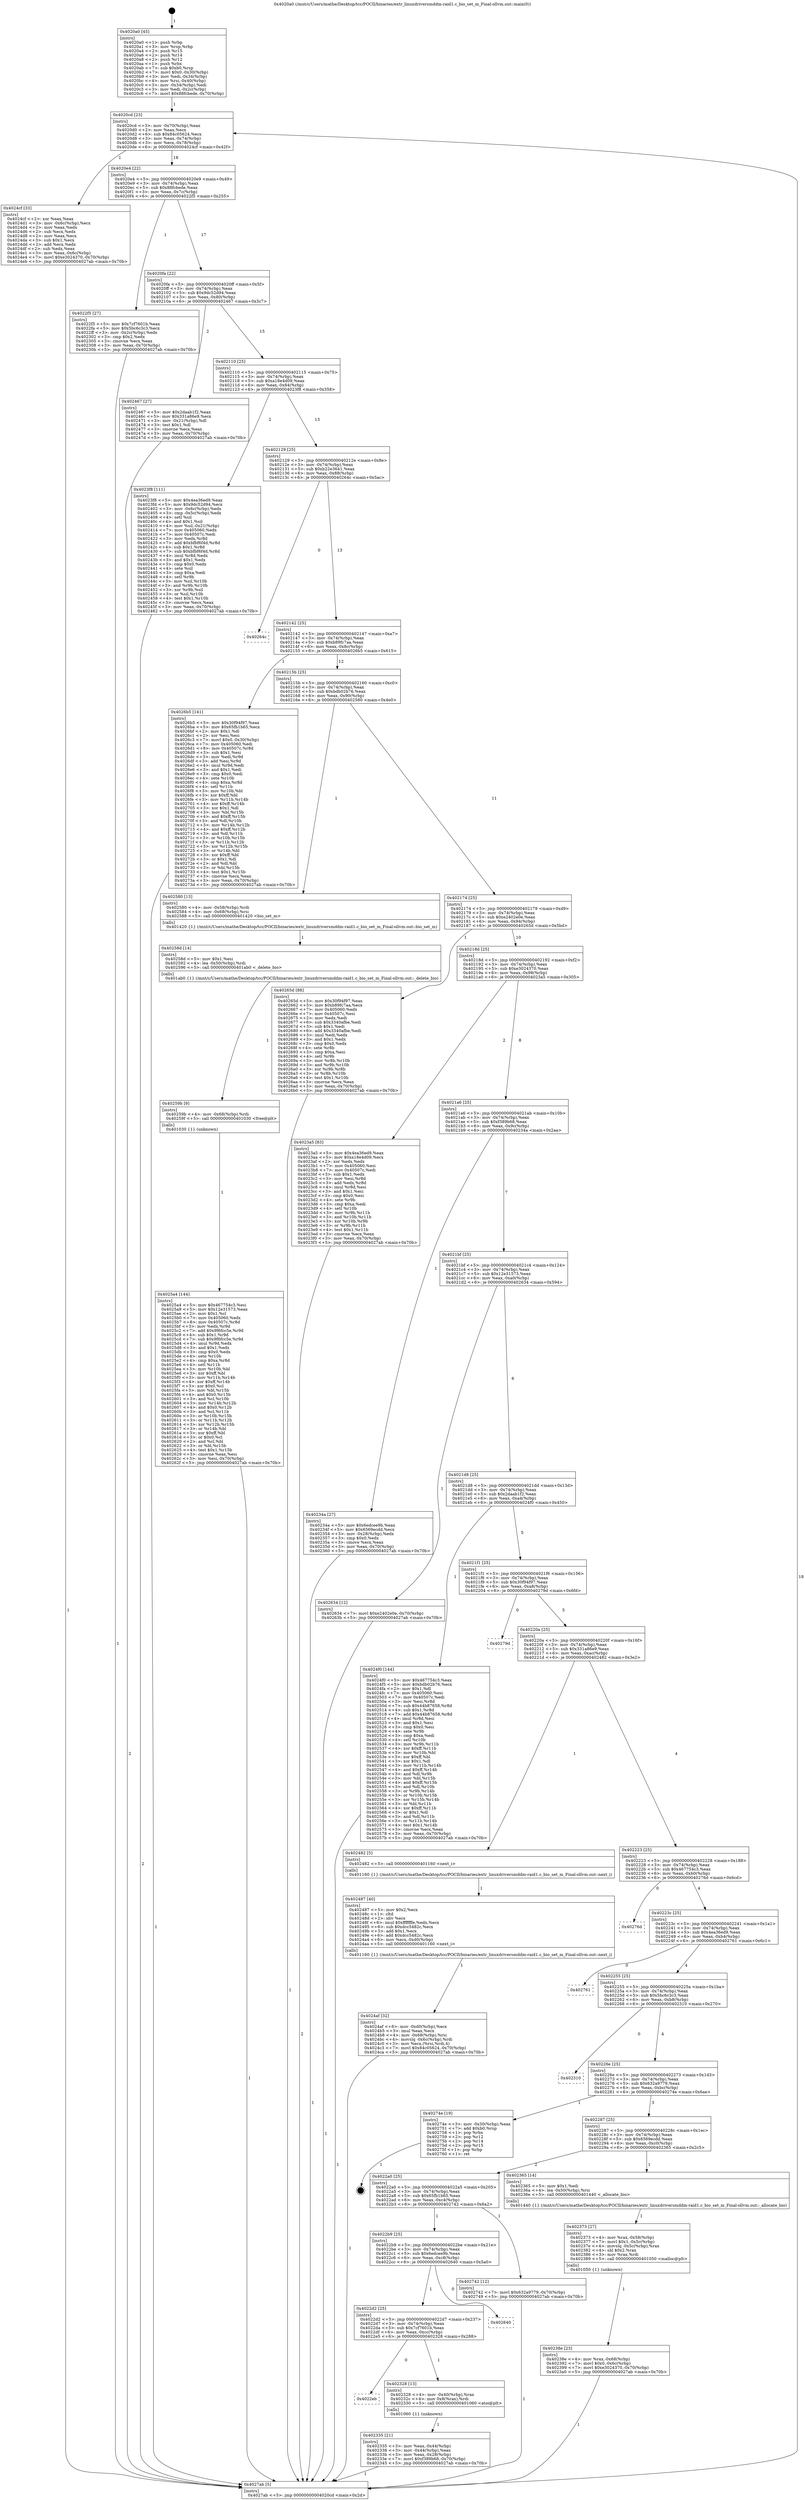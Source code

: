 digraph "0x4020a0" {
  label = "0x4020a0 (/mnt/c/Users/mathe/Desktop/tcc/POCII/binaries/extr_linuxdriversmddm-raid1.c_bio_set_m_Final-ollvm.out::main(0))"
  labelloc = "t"
  node[shape=record]

  Entry [label="",width=0.3,height=0.3,shape=circle,fillcolor=black,style=filled]
  "0x4020cd" [label="{
     0x4020cd [23]\l
     | [instrs]\l
     &nbsp;&nbsp;0x4020cd \<+3\>: mov -0x70(%rbp),%eax\l
     &nbsp;&nbsp;0x4020d0 \<+2\>: mov %eax,%ecx\l
     &nbsp;&nbsp;0x4020d2 \<+6\>: sub $0x84c05624,%ecx\l
     &nbsp;&nbsp;0x4020d8 \<+3\>: mov %eax,-0x74(%rbp)\l
     &nbsp;&nbsp;0x4020db \<+3\>: mov %ecx,-0x78(%rbp)\l
     &nbsp;&nbsp;0x4020de \<+6\>: je 00000000004024cf \<main+0x42f\>\l
  }"]
  "0x4024cf" [label="{
     0x4024cf [33]\l
     | [instrs]\l
     &nbsp;&nbsp;0x4024cf \<+2\>: xor %eax,%eax\l
     &nbsp;&nbsp;0x4024d1 \<+3\>: mov -0x6c(%rbp),%ecx\l
     &nbsp;&nbsp;0x4024d4 \<+2\>: mov %eax,%edx\l
     &nbsp;&nbsp;0x4024d6 \<+2\>: sub %ecx,%edx\l
     &nbsp;&nbsp;0x4024d8 \<+2\>: mov %eax,%ecx\l
     &nbsp;&nbsp;0x4024da \<+3\>: sub $0x1,%ecx\l
     &nbsp;&nbsp;0x4024dd \<+2\>: add %ecx,%edx\l
     &nbsp;&nbsp;0x4024df \<+2\>: sub %edx,%eax\l
     &nbsp;&nbsp;0x4024e1 \<+3\>: mov %eax,-0x6c(%rbp)\l
     &nbsp;&nbsp;0x4024e4 \<+7\>: movl $0xe3024370,-0x70(%rbp)\l
     &nbsp;&nbsp;0x4024eb \<+5\>: jmp 00000000004027ab \<main+0x70b\>\l
  }"]
  "0x4020e4" [label="{
     0x4020e4 [22]\l
     | [instrs]\l
     &nbsp;&nbsp;0x4020e4 \<+5\>: jmp 00000000004020e9 \<main+0x49\>\l
     &nbsp;&nbsp;0x4020e9 \<+3\>: mov -0x74(%rbp),%eax\l
     &nbsp;&nbsp;0x4020ec \<+5\>: sub $0x88fcbede,%eax\l
     &nbsp;&nbsp;0x4020f1 \<+3\>: mov %eax,-0x7c(%rbp)\l
     &nbsp;&nbsp;0x4020f4 \<+6\>: je 00000000004022f5 \<main+0x255\>\l
  }"]
  Exit [label="",width=0.3,height=0.3,shape=circle,fillcolor=black,style=filled,peripheries=2]
  "0x4022f5" [label="{
     0x4022f5 [27]\l
     | [instrs]\l
     &nbsp;&nbsp;0x4022f5 \<+5\>: mov $0x7cf7601b,%eax\l
     &nbsp;&nbsp;0x4022fa \<+5\>: mov $0x5bc6c3c3,%ecx\l
     &nbsp;&nbsp;0x4022ff \<+3\>: mov -0x2c(%rbp),%edx\l
     &nbsp;&nbsp;0x402302 \<+3\>: cmp $0x2,%edx\l
     &nbsp;&nbsp;0x402305 \<+3\>: cmovne %ecx,%eax\l
     &nbsp;&nbsp;0x402308 \<+3\>: mov %eax,-0x70(%rbp)\l
     &nbsp;&nbsp;0x40230b \<+5\>: jmp 00000000004027ab \<main+0x70b\>\l
  }"]
  "0x4020fa" [label="{
     0x4020fa [22]\l
     | [instrs]\l
     &nbsp;&nbsp;0x4020fa \<+5\>: jmp 00000000004020ff \<main+0x5f\>\l
     &nbsp;&nbsp;0x4020ff \<+3\>: mov -0x74(%rbp),%eax\l
     &nbsp;&nbsp;0x402102 \<+5\>: sub $0x9dc52d94,%eax\l
     &nbsp;&nbsp;0x402107 \<+3\>: mov %eax,-0x80(%rbp)\l
     &nbsp;&nbsp;0x40210a \<+6\>: je 0000000000402467 \<main+0x3c7\>\l
  }"]
  "0x4027ab" [label="{
     0x4027ab [5]\l
     | [instrs]\l
     &nbsp;&nbsp;0x4027ab \<+5\>: jmp 00000000004020cd \<main+0x2d\>\l
  }"]
  "0x4020a0" [label="{
     0x4020a0 [45]\l
     | [instrs]\l
     &nbsp;&nbsp;0x4020a0 \<+1\>: push %rbp\l
     &nbsp;&nbsp;0x4020a1 \<+3\>: mov %rsp,%rbp\l
     &nbsp;&nbsp;0x4020a4 \<+2\>: push %r15\l
     &nbsp;&nbsp;0x4020a6 \<+2\>: push %r14\l
     &nbsp;&nbsp;0x4020a8 \<+2\>: push %r12\l
     &nbsp;&nbsp;0x4020aa \<+1\>: push %rbx\l
     &nbsp;&nbsp;0x4020ab \<+7\>: sub $0xb0,%rsp\l
     &nbsp;&nbsp;0x4020b2 \<+7\>: movl $0x0,-0x30(%rbp)\l
     &nbsp;&nbsp;0x4020b9 \<+3\>: mov %edi,-0x34(%rbp)\l
     &nbsp;&nbsp;0x4020bc \<+4\>: mov %rsi,-0x40(%rbp)\l
     &nbsp;&nbsp;0x4020c0 \<+3\>: mov -0x34(%rbp),%edi\l
     &nbsp;&nbsp;0x4020c3 \<+3\>: mov %edi,-0x2c(%rbp)\l
     &nbsp;&nbsp;0x4020c6 \<+7\>: movl $0x88fcbede,-0x70(%rbp)\l
  }"]
  "0x4025a4" [label="{
     0x4025a4 [144]\l
     | [instrs]\l
     &nbsp;&nbsp;0x4025a4 \<+5\>: mov $0x467754c3,%esi\l
     &nbsp;&nbsp;0x4025a9 \<+5\>: mov $0x12e31573,%eax\l
     &nbsp;&nbsp;0x4025ae \<+2\>: mov $0x1,%cl\l
     &nbsp;&nbsp;0x4025b0 \<+7\>: mov 0x405060,%edx\l
     &nbsp;&nbsp;0x4025b7 \<+8\>: mov 0x40507c,%r8d\l
     &nbsp;&nbsp;0x4025bf \<+3\>: mov %edx,%r9d\l
     &nbsp;&nbsp;0x4025c2 \<+7\>: add $0x9f6fcc5e,%r9d\l
     &nbsp;&nbsp;0x4025c9 \<+4\>: sub $0x1,%r9d\l
     &nbsp;&nbsp;0x4025cd \<+7\>: sub $0x9f6fcc5e,%r9d\l
     &nbsp;&nbsp;0x4025d4 \<+4\>: imul %r9d,%edx\l
     &nbsp;&nbsp;0x4025d8 \<+3\>: and $0x1,%edx\l
     &nbsp;&nbsp;0x4025db \<+3\>: cmp $0x0,%edx\l
     &nbsp;&nbsp;0x4025de \<+4\>: sete %r10b\l
     &nbsp;&nbsp;0x4025e2 \<+4\>: cmp $0xa,%r8d\l
     &nbsp;&nbsp;0x4025e6 \<+4\>: setl %r11b\l
     &nbsp;&nbsp;0x4025ea \<+3\>: mov %r10b,%bl\l
     &nbsp;&nbsp;0x4025ed \<+3\>: xor $0xff,%bl\l
     &nbsp;&nbsp;0x4025f0 \<+3\>: mov %r11b,%r14b\l
     &nbsp;&nbsp;0x4025f3 \<+4\>: xor $0xff,%r14b\l
     &nbsp;&nbsp;0x4025f7 \<+3\>: xor $0x0,%cl\l
     &nbsp;&nbsp;0x4025fa \<+3\>: mov %bl,%r15b\l
     &nbsp;&nbsp;0x4025fd \<+4\>: and $0x0,%r15b\l
     &nbsp;&nbsp;0x402601 \<+3\>: and %cl,%r10b\l
     &nbsp;&nbsp;0x402604 \<+3\>: mov %r14b,%r12b\l
     &nbsp;&nbsp;0x402607 \<+4\>: and $0x0,%r12b\l
     &nbsp;&nbsp;0x40260b \<+3\>: and %cl,%r11b\l
     &nbsp;&nbsp;0x40260e \<+3\>: or %r10b,%r15b\l
     &nbsp;&nbsp;0x402611 \<+3\>: or %r11b,%r12b\l
     &nbsp;&nbsp;0x402614 \<+3\>: xor %r12b,%r15b\l
     &nbsp;&nbsp;0x402617 \<+3\>: or %r14b,%bl\l
     &nbsp;&nbsp;0x40261a \<+3\>: xor $0xff,%bl\l
     &nbsp;&nbsp;0x40261d \<+3\>: or $0x0,%cl\l
     &nbsp;&nbsp;0x402620 \<+2\>: and %cl,%bl\l
     &nbsp;&nbsp;0x402622 \<+3\>: or %bl,%r15b\l
     &nbsp;&nbsp;0x402625 \<+4\>: test $0x1,%r15b\l
     &nbsp;&nbsp;0x402629 \<+3\>: cmovne %eax,%esi\l
     &nbsp;&nbsp;0x40262c \<+3\>: mov %esi,-0x70(%rbp)\l
     &nbsp;&nbsp;0x40262f \<+5\>: jmp 00000000004027ab \<main+0x70b\>\l
  }"]
  "0x402467" [label="{
     0x402467 [27]\l
     | [instrs]\l
     &nbsp;&nbsp;0x402467 \<+5\>: mov $0x2daab1f2,%eax\l
     &nbsp;&nbsp;0x40246c \<+5\>: mov $0x331a86e9,%ecx\l
     &nbsp;&nbsp;0x402471 \<+3\>: mov -0x21(%rbp),%dl\l
     &nbsp;&nbsp;0x402474 \<+3\>: test $0x1,%dl\l
     &nbsp;&nbsp;0x402477 \<+3\>: cmovne %ecx,%eax\l
     &nbsp;&nbsp;0x40247a \<+3\>: mov %eax,-0x70(%rbp)\l
     &nbsp;&nbsp;0x40247d \<+5\>: jmp 00000000004027ab \<main+0x70b\>\l
  }"]
  "0x402110" [label="{
     0x402110 [25]\l
     | [instrs]\l
     &nbsp;&nbsp;0x402110 \<+5\>: jmp 0000000000402115 \<main+0x75\>\l
     &nbsp;&nbsp;0x402115 \<+3\>: mov -0x74(%rbp),%eax\l
     &nbsp;&nbsp;0x402118 \<+5\>: sub $0xa18e4d09,%eax\l
     &nbsp;&nbsp;0x40211d \<+6\>: mov %eax,-0x84(%rbp)\l
     &nbsp;&nbsp;0x402123 \<+6\>: je 00000000004023f8 \<main+0x358\>\l
  }"]
  "0x40259b" [label="{
     0x40259b [9]\l
     | [instrs]\l
     &nbsp;&nbsp;0x40259b \<+4\>: mov -0x68(%rbp),%rdi\l
     &nbsp;&nbsp;0x40259f \<+5\>: call 0000000000401030 \<free@plt\>\l
     | [calls]\l
     &nbsp;&nbsp;0x401030 \{1\} (unknown)\l
  }"]
  "0x4023f8" [label="{
     0x4023f8 [111]\l
     | [instrs]\l
     &nbsp;&nbsp;0x4023f8 \<+5\>: mov $0x4ea36ed9,%eax\l
     &nbsp;&nbsp;0x4023fd \<+5\>: mov $0x9dc52d94,%ecx\l
     &nbsp;&nbsp;0x402402 \<+3\>: mov -0x6c(%rbp),%edx\l
     &nbsp;&nbsp;0x402405 \<+3\>: cmp -0x5c(%rbp),%edx\l
     &nbsp;&nbsp;0x402408 \<+4\>: setl %sil\l
     &nbsp;&nbsp;0x40240c \<+4\>: and $0x1,%sil\l
     &nbsp;&nbsp;0x402410 \<+4\>: mov %sil,-0x21(%rbp)\l
     &nbsp;&nbsp;0x402414 \<+7\>: mov 0x405060,%edx\l
     &nbsp;&nbsp;0x40241b \<+7\>: mov 0x40507c,%edi\l
     &nbsp;&nbsp;0x402422 \<+3\>: mov %edx,%r8d\l
     &nbsp;&nbsp;0x402425 \<+7\>: add $0xbfbf6f4d,%r8d\l
     &nbsp;&nbsp;0x40242c \<+4\>: sub $0x1,%r8d\l
     &nbsp;&nbsp;0x402430 \<+7\>: sub $0xbfbf6f4d,%r8d\l
     &nbsp;&nbsp;0x402437 \<+4\>: imul %r8d,%edx\l
     &nbsp;&nbsp;0x40243b \<+3\>: and $0x1,%edx\l
     &nbsp;&nbsp;0x40243e \<+3\>: cmp $0x0,%edx\l
     &nbsp;&nbsp;0x402441 \<+4\>: sete %sil\l
     &nbsp;&nbsp;0x402445 \<+3\>: cmp $0xa,%edi\l
     &nbsp;&nbsp;0x402448 \<+4\>: setl %r9b\l
     &nbsp;&nbsp;0x40244c \<+3\>: mov %sil,%r10b\l
     &nbsp;&nbsp;0x40244f \<+3\>: and %r9b,%r10b\l
     &nbsp;&nbsp;0x402452 \<+3\>: xor %r9b,%sil\l
     &nbsp;&nbsp;0x402455 \<+3\>: or %sil,%r10b\l
     &nbsp;&nbsp;0x402458 \<+4\>: test $0x1,%r10b\l
     &nbsp;&nbsp;0x40245c \<+3\>: cmovne %ecx,%eax\l
     &nbsp;&nbsp;0x40245f \<+3\>: mov %eax,-0x70(%rbp)\l
     &nbsp;&nbsp;0x402462 \<+5\>: jmp 00000000004027ab \<main+0x70b\>\l
  }"]
  "0x402129" [label="{
     0x402129 [25]\l
     | [instrs]\l
     &nbsp;&nbsp;0x402129 \<+5\>: jmp 000000000040212e \<main+0x8e\>\l
     &nbsp;&nbsp;0x40212e \<+3\>: mov -0x74(%rbp),%eax\l
     &nbsp;&nbsp;0x402131 \<+5\>: sub $0xb22e3641,%eax\l
     &nbsp;&nbsp;0x402136 \<+6\>: mov %eax,-0x88(%rbp)\l
     &nbsp;&nbsp;0x40213c \<+6\>: je 000000000040264c \<main+0x5ac\>\l
  }"]
  "0x40258d" [label="{
     0x40258d [14]\l
     | [instrs]\l
     &nbsp;&nbsp;0x40258d \<+5\>: mov $0x1,%esi\l
     &nbsp;&nbsp;0x402592 \<+4\>: lea -0x50(%rbp),%rdi\l
     &nbsp;&nbsp;0x402596 \<+5\>: call 0000000000401ab0 \<_delete_bio\>\l
     | [calls]\l
     &nbsp;&nbsp;0x401ab0 \{1\} (/mnt/c/Users/mathe/Desktop/tcc/POCII/binaries/extr_linuxdriversmddm-raid1.c_bio_set_m_Final-ollvm.out::_delete_bio)\l
  }"]
  "0x40264c" [label="{
     0x40264c\l
  }", style=dashed]
  "0x402142" [label="{
     0x402142 [25]\l
     | [instrs]\l
     &nbsp;&nbsp;0x402142 \<+5\>: jmp 0000000000402147 \<main+0xa7\>\l
     &nbsp;&nbsp;0x402147 \<+3\>: mov -0x74(%rbp),%eax\l
     &nbsp;&nbsp;0x40214a \<+5\>: sub $0xb89fc7aa,%eax\l
     &nbsp;&nbsp;0x40214f \<+6\>: mov %eax,-0x8c(%rbp)\l
     &nbsp;&nbsp;0x402155 \<+6\>: je 00000000004026b5 \<main+0x615\>\l
  }"]
  "0x4024af" [label="{
     0x4024af [32]\l
     | [instrs]\l
     &nbsp;&nbsp;0x4024af \<+6\>: mov -0xd0(%rbp),%ecx\l
     &nbsp;&nbsp;0x4024b5 \<+3\>: imul %eax,%ecx\l
     &nbsp;&nbsp;0x4024b8 \<+4\>: mov -0x68(%rbp),%rsi\l
     &nbsp;&nbsp;0x4024bc \<+4\>: movslq -0x6c(%rbp),%rdi\l
     &nbsp;&nbsp;0x4024c0 \<+3\>: mov %ecx,(%rsi,%rdi,4)\l
     &nbsp;&nbsp;0x4024c3 \<+7\>: movl $0x84c05624,-0x70(%rbp)\l
     &nbsp;&nbsp;0x4024ca \<+5\>: jmp 00000000004027ab \<main+0x70b\>\l
  }"]
  "0x4026b5" [label="{
     0x4026b5 [141]\l
     | [instrs]\l
     &nbsp;&nbsp;0x4026b5 \<+5\>: mov $0x30f94f97,%eax\l
     &nbsp;&nbsp;0x4026ba \<+5\>: mov $0x65fb1b65,%ecx\l
     &nbsp;&nbsp;0x4026bf \<+2\>: mov $0x1,%dl\l
     &nbsp;&nbsp;0x4026c1 \<+2\>: xor %esi,%esi\l
     &nbsp;&nbsp;0x4026c3 \<+7\>: movl $0x0,-0x30(%rbp)\l
     &nbsp;&nbsp;0x4026ca \<+7\>: mov 0x405060,%edi\l
     &nbsp;&nbsp;0x4026d1 \<+8\>: mov 0x40507c,%r8d\l
     &nbsp;&nbsp;0x4026d9 \<+3\>: sub $0x1,%esi\l
     &nbsp;&nbsp;0x4026dc \<+3\>: mov %edi,%r9d\l
     &nbsp;&nbsp;0x4026df \<+3\>: add %esi,%r9d\l
     &nbsp;&nbsp;0x4026e2 \<+4\>: imul %r9d,%edi\l
     &nbsp;&nbsp;0x4026e6 \<+3\>: and $0x1,%edi\l
     &nbsp;&nbsp;0x4026e9 \<+3\>: cmp $0x0,%edi\l
     &nbsp;&nbsp;0x4026ec \<+4\>: sete %r10b\l
     &nbsp;&nbsp;0x4026f0 \<+4\>: cmp $0xa,%r8d\l
     &nbsp;&nbsp;0x4026f4 \<+4\>: setl %r11b\l
     &nbsp;&nbsp;0x4026f8 \<+3\>: mov %r10b,%bl\l
     &nbsp;&nbsp;0x4026fb \<+3\>: xor $0xff,%bl\l
     &nbsp;&nbsp;0x4026fe \<+3\>: mov %r11b,%r14b\l
     &nbsp;&nbsp;0x402701 \<+4\>: xor $0xff,%r14b\l
     &nbsp;&nbsp;0x402705 \<+3\>: xor $0x1,%dl\l
     &nbsp;&nbsp;0x402708 \<+3\>: mov %bl,%r15b\l
     &nbsp;&nbsp;0x40270b \<+4\>: and $0xff,%r15b\l
     &nbsp;&nbsp;0x40270f \<+3\>: and %dl,%r10b\l
     &nbsp;&nbsp;0x402712 \<+3\>: mov %r14b,%r12b\l
     &nbsp;&nbsp;0x402715 \<+4\>: and $0xff,%r12b\l
     &nbsp;&nbsp;0x402719 \<+3\>: and %dl,%r11b\l
     &nbsp;&nbsp;0x40271c \<+3\>: or %r10b,%r15b\l
     &nbsp;&nbsp;0x40271f \<+3\>: or %r11b,%r12b\l
     &nbsp;&nbsp;0x402722 \<+3\>: xor %r12b,%r15b\l
     &nbsp;&nbsp;0x402725 \<+3\>: or %r14b,%bl\l
     &nbsp;&nbsp;0x402728 \<+3\>: xor $0xff,%bl\l
     &nbsp;&nbsp;0x40272b \<+3\>: or $0x1,%dl\l
     &nbsp;&nbsp;0x40272e \<+2\>: and %dl,%bl\l
     &nbsp;&nbsp;0x402730 \<+3\>: or %bl,%r15b\l
     &nbsp;&nbsp;0x402733 \<+4\>: test $0x1,%r15b\l
     &nbsp;&nbsp;0x402737 \<+3\>: cmovne %ecx,%eax\l
     &nbsp;&nbsp;0x40273a \<+3\>: mov %eax,-0x70(%rbp)\l
     &nbsp;&nbsp;0x40273d \<+5\>: jmp 00000000004027ab \<main+0x70b\>\l
  }"]
  "0x40215b" [label="{
     0x40215b [25]\l
     | [instrs]\l
     &nbsp;&nbsp;0x40215b \<+5\>: jmp 0000000000402160 \<main+0xc0\>\l
     &nbsp;&nbsp;0x402160 \<+3\>: mov -0x74(%rbp),%eax\l
     &nbsp;&nbsp;0x402163 \<+5\>: sub $0xbdb02b76,%eax\l
     &nbsp;&nbsp;0x402168 \<+6\>: mov %eax,-0x90(%rbp)\l
     &nbsp;&nbsp;0x40216e \<+6\>: je 0000000000402580 \<main+0x4e0\>\l
  }"]
  "0x402487" [label="{
     0x402487 [40]\l
     | [instrs]\l
     &nbsp;&nbsp;0x402487 \<+5\>: mov $0x2,%ecx\l
     &nbsp;&nbsp;0x40248c \<+1\>: cltd\l
     &nbsp;&nbsp;0x40248d \<+2\>: idiv %ecx\l
     &nbsp;&nbsp;0x40248f \<+6\>: imul $0xfffffffe,%edx,%ecx\l
     &nbsp;&nbsp;0x402495 \<+6\>: sub $0xdcc5482c,%ecx\l
     &nbsp;&nbsp;0x40249b \<+3\>: add $0x1,%ecx\l
     &nbsp;&nbsp;0x40249e \<+6\>: add $0xdcc5482c,%ecx\l
     &nbsp;&nbsp;0x4024a4 \<+6\>: mov %ecx,-0xd0(%rbp)\l
     &nbsp;&nbsp;0x4024aa \<+5\>: call 0000000000401160 \<next_i\>\l
     | [calls]\l
     &nbsp;&nbsp;0x401160 \{1\} (/mnt/c/Users/mathe/Desktop/tcc/POCII/binaries/extr_linuxdriversmddm-raid1.c_bio_set_m_Final-ollvm.out::next_i)\l
  }"]
  "0x402580" [label="{
     0x402580 [13]\l
     | [instrs]\l
     &nbsp;&nbsp;0x402580 \<+4\>: mov -0x58(%rbp),%rdi\l
     &nbsp;&nbsp;0x402584 \<+4\>: mov -0x68(%rbp),%rsi\l
     &nbsp;&nbsp;0x402588 \<+5\>: call 0000000000401420 \<bio_set_m\>\l
     | [calls]\l
     &nbsp;&nbsp;0x401420 \{1\} (/mnt/c/Users/mathe/Desktop/tcc/POCII/binaries/extr_linuxdriversmddm-raid1.c_bio_set_m_Final-ollvm.out::bio_set_m)\l
  }"]
  "0x402174" [label="{
     0x402174 [25]\l
     | [instrs]\l
     &nbsp;&nbsp;0x402174 \<+5\>: jmp 0000000000402179 \<main+0xd9\>\l
     &nbsp;&nbsp;0x402179 \<+3\>: mov -0x74(%rbp),%eax\l
     &nbsp;&nbsp;0x40217c \<+5\>: sub $0xe2402e0e,%eax\l
     &nbsp;&nbsp;0x402181 \<+6\>: mov %eax,-0x94(%rbp)\l
     &nbsp;&nbsp;0x402187 \<+6\>: je 000000000040265d \<main+0x5bd\>\l
  }"]
  "0x40238e" [label="{
     0x40238e [23]\l
     | [instrs]\l
     &nbsp;&nbsp;0x40238e \<+4\>: mov %rax,-0x68(%rbp)\l
     &nbsp;&nbsp;0x402392 \<+7\>: movl $0x0,-0x6c(%rbp)\l
     &nbsp;&nbsp;0x402399 \<+7\>: movl $0xe3024370,-0x70(%rbp)\l
     &nbsp;&nbsp;0x4023a0 \<+5\>: jmp 00000000004027ab \<main+0x70b\>\l
  }"]
  "0x40265d" [label="{
     0x40265d [88]\l
     | [instrs]\l
     &nbsp;&nbsp;0x40265d \<+5\>: mov $0x30f94f97,%eax\l
     &nbsp;&nbsp;0x402662 \<+5\>: mov $0xb89fc7aa,%ecx\l
     &nbsp;&nbsp;0x402667 \<+7\>: mov 0x405060,%edx\l
     &nbsp;&nbsp;0x40266e \<+7\>: mov 0x40507c,%esi\l
     &nbsp;&nbsp;0x402675 \<+2\>: mov %edx,%edi\l
     &nbsp;&nbsp;0x402677 \<+6\>: sub $0x3340afbe,%edi\l
     &nbsp;&nbsp;0x40267d \<+3\>: sub $0x1,%edi\l
     &nbsp;&nbsp;0x402680 \<+6\>: add $0x3340afbe,%edi\l
     &nbsp;&nbsp;0x402686 \<+3\>: imul %edi,%edx\l
     &nbsp;&nbsp;0x402689 \<+3\>: and $0x1,%edx\l
     &nbsp;&nbsp;0x40268c \<+3\>: cmp $0x0,%edx\l
     &nbsp;&nbsp;0x40268f \<+4\>: sete %r8b\l
     &nbsp;&nbsp;0x402693 \<+3\>: cmp $0xa,%esi\l
     &nbsp;&nbsp;0x402696 \<+4\>: setl %r9b\l
     &nbsp;&nbsp;0x40269a \<+3\>: mov %r8b,%r10b\l
     &nbsp;&nbsp;0x40269d \<+3\>: and %r9b,%r10b\l
     &nbsp;&nbsp;0x4026a0 \<+3\>: xor %r9b,%r8b\l
     &nbsp;&nbsp;0x4026a3 \<+3\>: or %r8b,%r10b\l
     &nbsp;&nbsp;0x4026a6 \<+4\>: test $0x1,%r10b\l
     &nbsp;&nbsp;0x4026aa \<+3\>: cmovne %ecx,%eax\l
     &nbsp;&nbsp;0x4026ad \<+3\>: mov %eax,-0x70(%rbp)\l
     &nbsp;&nbsp;0x4026b0 \<+5\>: jmp 00000000004027ab \<main+0x70b\>\l
  }"]
  "0x40218d" [label="{
     0x40218d [25]\l
     | [instrs]\l
     &nbsp;&nbsp;0x40218d \<+5\>: jmp 0000000000402192 \<main+0xf2\>\l
     &nbsp;&nbsp;0x402192 \<+3\>: mov -0x74(%rbp),%eax\l
     &nbsp;&nbsp;0x402195 \<+5\>: sub $0xe3024370,%eax\l
     &nbsp;&nbsp;0x40219a \<+6\>: mov %eax,-0x98(%rbp)\l
     &nbsp;&nbsp;0x4021a0 \<+6\>: je 00000000004023a5 \<main+0x305\>\l
  }"]
  "0x402373" [label="{
     0x402373 [27]\l
     | [instrs]\l
     &nbsp;&nbsp;0x402373 \<+4\>: mov %rax,-0x58(%rbp)\l
     &nbsp;&nbsp;0x402377 \<+7\>: movl $0x1,-0x5c(%rbp)\l
     &nbsp;&nbsp;0x40237e \<+4\>: movslq -0x5c(%rbp),%rax\l
     &nbsp;&nbsp;0x402382 \<+4\>: shl $0x2,%rax\l
     &nbsp;&nbsp;0x402386 \<+3\>: mov %rax,%rdi\l
     &nbsp;&nbsp;0x402389 \<+5\>: call 0000000000401050 \<malloc@plt\>\l
     | [calls]\l
     &nbsp;&nbsp;0x401050 \{1\} (unknown)\l
  }"]
  "0x4023a5" [label="{
     0x4023a5 [83]\l
     | [instrs]\l
     &nbsp;&nbsp;0x4023a5 \<+5\>: mov $0x4ea36ed9,%eax\l
     &nbsp;&nbsp;0x4023aa \<+5\>: mov $0xa18e4d09,%ecx\l
     &nbsp;&nbsp;0x4023af \<+2\>: xor %edx,%edx\l
     &nbsp;&nbsp;0x4023b1 \<+7\>: mov 0x405060,%esi\l
     &nbsp;&nbsp;0x4023b8 \<+7\>: mov 0x40507c,%edi\l
     &nbsp;&nbsp;0x4023bf \<+3\>: sub $0x1,%edx\l
     &nbsp;&nbsp;0x4023c2 \<+3\>: mov %esi,%r8d\l
     &nbsp;&nbsp;0x4023c5 \<+3\>: add %edx,%r8d\l
     &nbsp;&nbsp;0x4023c8 \<+4\>: imul %r8d,%esi\l
     &nbsp;&nbsp;0x4023cc \<+3\>: and $0x1,%esi\l
     &nbsp;&nbsp;0x4023cf \<+3\>: cmp $0x0,%esi\l
     &nbsp;&nbsp;0x4023d2 \<+4\>: sete %r9b\l
     &nbsp;&nbsp;0x4023d6 \<+3\>: cmp $0xa,%edi\l
     &nbsp;&nbsp;0x4023d9 \<+4\>: setl %r10b\l
     &nbsp;&nbsp;0x4023dd \<+3\>: mov %r9b,%r11b\l
     &nbsp;&nbsp;0x4023e0 \<+3\>: and %r10b,%r11b\l
     &nbsp;&nbsp;0x4023e3 \<+3\>: xor %r10b,%r9b\l
     &nbsp;&nbsp;0x4023e6 \<+3\>: or %r9b,%r11b\l
     &nbsp;&nbsp;0x4023e9 \<+4\>: test $0x1,%r11b\l
     &nbsp;&nbsp;0x4023ed \<+3\>: cmovne %ecx,%eax\l
     &nbsp;&nbsp;0x4023f0 \<+3\>: mov %eax,-0x70(%rbp)\l
     &nbsp;&nbsp;0x4023f3 \<+5\>: jmp 00000000004027ab \<main+0x70b\>\l
  }"]
  "0x4021a6" [label="{
     0x4021a6 [25]\l
     | [instrs]\l
     &nbsp;&nbsp;0x4021a6 \<+5\>: jmp 00000000004021ab \<main+0x10b\>\l
     &nbsp;&nbsp;0x4021ab \<+3\>: mov -0x74(%rbp),%eax\l
     &nbsp;&nbsp;0x4021ae \<+5\>: sub $0xf389b68,%eax\l
     &nbsp;&nbsp;0x4021b3 \<+6\>: mov %eax,-0x9c(%rbp)\l
     &nbsp;&nbsp;0x4021b9 \<+6\>: je 000000000040234a \<main+0x2aa\>\l
  }"]
  "0x402335" [label="{
     0x402335 [21]\l
     | [instrs]\l
     &nbsp;&nbsp;0x402335 \<+3\>: mov %eax,-0x44(%rbp)\l
     &nbsp;&nbsp;0x402338 \<+3\>: mov -0x44(%rbp),%eax\l
     &nbsp;&nbsp;0x40233b \<+3\>: mov %eax,-0x28(%rbp)\l
     &nbsp;&nbsp;0x40233e \<+7\>: movl $0xf389b68,-0x70(%rbp)\l
     &nbsp;&nbsp;0x402345 \<+5\>: jmp 00000000004027ab \<main+0x70b\>\l
  }"]
  "0x40234a" [label="{
     0x40234a [27]\l
     | [instrs]\l
     &nbsp;&nbsp;0x40234a \<+5\>: mov $0x6edcee9b,%eax\l
     &nbsp;&nbsp;0x40234f \<+5\>: mov $0x6569ecdd,%ecx\l
     &nbsp;&nbsp;0x402354 \<+3\>: mov -0x28(%rbp),%edx\l
     &nbsp;&nbsp;0x402357 \<+3\>: cmp $0x0,%edx\l
     &nbsp;&nbsp;0x40235a \<+3\>: cmove %ecx,%eax\l
     &nbsp;&nbsp;0x40235d \<+3\>: mov %eax,-0x70(%rbp)\l
     &nbsp;&nbsp;0x402360 \<+5\>: jmp 00000000004027ab \<main+0x70b\>\l
  }"]
  "0x4021bf" [label="{
     0x4021bf [25]\l
     | [instrs]\l
     &nbsp;&nbsp;0x4021bf \<+5\>: jmp 00000000004021c4 \<main+0x124\>\l
     &nbsp;&nbsp;0x4021c4 \<+3\>: mov -0x74(%rbp),%eax\l
     &nbsp;&nbsp;0x4021c7 \<+5\>: sub $0x12e31573,%eax\l
     &nbsp;&nbsp;0x4021cc \<+6\>: mov %eax,-0xa0(%rbp)\l
     &nbsp;&nbsp;0x4021d2 \<+6\>: je 0000000000402634 \<main+0x594\>\l
  }"]
  "0x4022eb" [label="{
     0x4022eb\l
  }", style=dashed]
  "0x402634" [label="{
     0x402634 [12]\l
     | [instrs]\l
     &nbsp;&nbsp;0x402634 \<+7\>: movl $0xe2402e0e,-0x70(%rbp)\l
     &nbsp;&nbsp;0x40263b \<+5\>: jmp 00000000004027ab \<main+0x70b\>\l
  }"]
  "0x4021d8" [label="{
     0x4021d8 [25]\l
     | [instrs]\l
     &nbsp;&nbsp;0x4021d8 \<+5\>: jmp 00000000004021dd \<main+0x13d\>\l
     &nbsp;&nbsp;0x4021dd \<+3\>: mov -0x74(%rbp),%eax\l
     &nbsp;&nbsp;0x4021e0 \<+5\>: sub $0x2daab1f2,%eax\l
     &nbsp;&nbsp;0x4021e5 \<+6\>: mov %eax,-0xa4(%rbp)\l
     &nbsp;&nbsp;0x4021eb \<+6\>: je 00000000004024f0 \<main+0x450\>\l
  }"]
  "0x402328" [label="{
     0x402328 [13]\l
     | [instrs]\l
     &nbsp;&nbsp;0x402328 \<+4\>: mov -0x40(%rbp),%rax\l
     &nbsp;&nbsp;0x40232c \<+4\>: mov 0x8(%rax),%rdi\l
     &nbsp;&nbsp;0x402330 \<+5\>: call 0000000000401060 \<atoi@plt\>\l
     | [calls]\l
     &nbsp;&nbsp;0x401060 \{1\} (unknown)\l
  }"]
  "0x4024f0" [label="{
     0x4024f0 [144]\l
     | [instrs]\l
     &nbsp;&nbsp;0x4024f0 \<+5\>: mov $0x467754c3,%eax\l
     &nbsp;&nbsp;0x4024f5 \<+5\>: mov $0xbdb02b76,%ecx\l
     &nbsp;&nbsp;0x4024fa \<+2\>: mov $0x1,%dl\l
     &nbsp;&nbsp;0x4024fc \<+7\>: mov 0x405060,%esi\l
     &nbsp;&nbsp;0x402503 \<+7\>: mov 0x40507c,%edi\l
     &nbsp;&nbsp;0x40250a \<+3\>: mov %esi,%r8d\l
     &nbsp;&nbsp;0x40250d \<+7\>: sub $0x44b87658,%r8d\l
     &nbsp;&nbsp;0x402514 \<+4\>: sub $0x1,%r8d\l
     &nbsp;&nbsp;0x402518 \<+7\>: add $0x44b87658,%r8d\l
     &nbsp;&nbsp;0x40251f \<+4\>: imul %r8d,%esi\l
     &nbsp;&nbsp;0x402523 \<+3\>: and $0x1,%esi\l
     &nbsp;&nbsp;0x402526 \<+3\>: cmp $0x0,%esi\l
     &nbsp;&nbsp;0x402529 \<+4\>: sete %r9b\l
     &nbsp;&nbsp;0x40252d \<+3\>: cmp $0xa,%edi\l
     &nbsp;&nbsp;0x402530 \<+4\>: setl %r10b\l
     &nbsp;&nbsp;0x402534 \<+3\>: mov %r9b,%r11b\l
     &nbsp;&nbsp;0x402537 \<+4\>: xor $0xff,%r11b\l
     &nbsp;&nbsp;0x40253b \<+3\>: mov %r10b,%bl\l
     &nbsp;&nbsp;0x40253e \<+3\>: xor $0xff,%bl\l
     &nbsp;&nbsp;0x402541 \<+3\>: xor $0x1,%dl\l
     &nbsp;&nbsp;0x402544 \<+3\>: mov %r11b,%r14b\l
     &nbsp;&nbsp;0x402547 \<+4\>: and $0xff,%r14b\l
     &nbsp;&nbsp;0x40254b \<+3\>: and %dl,%r9b\l
     &nbsp;&nbsp;0x40254e \<+3\>: mov %bl,%r15b\l
     &nbsp;&nbsp;0x402551 \<+4\>: and $0xff,%r15b\l
     &nbsp;&nbsp;0x402555 \<+3\>: and %dl,%r10b\l
     &nbsp;&nbsp;0x402558 \<+3\>: or %r9b,%r14b\l
     &nbsp;&nbsp;0x40255b \<+3\>: or %r10b,%r15b\l
     &nbsp;&nbsp;0x40255e \<+3\>: xor %r15b,%r14b\l
     &nbsp;&nbsp;0x402561 \<+3\>: or %bl,%r11b\l
     &nbsp;&nbsp;0x402564 \<+4\>: xor $0xff,%r11b\l
     &nbsp;&nbsp;0x402568 \<+3\>: or $0x1,%dl\l
     &nbsp;&nbsp;0x40256b \<+3\>: and %dl,%r11b\l
     &nbsp;&nbsp;0x40256e \<+3\>: or %r11b,%r14b\l
     &nbsp;&nbsp;0x402571 \<+4\>: test $0x1,%r14b\l
     &nbsp;&nbsp;0x402575 \<+3\>: cmovne %ecx,%eax\l
     &nbsp;&nbsp;0x402578 \<+3\>: mov %eax,-0x70(%rbp)\l
     &nbsp;&nbsp;0x40257b \<+5\>: jmp 00000000004027ab \<main+0x70b\>\l
  }"]
  "0x4021f1" [label="{
     0x4021f1 [25]\l
     | [instrs]\l
     &nbsp;&nbsp;0x4021f1 \<+5\>: jmp 00000000004021f6 \<main+0x156\>\l
     &nbsp;&nbsp;0x4021f6 \<+3\>: mov -0x74(%rbp),%eax\l
     &nbsp;&nbsp;0x4021f9 \<+5\>: sub $0x30f94f97,%eax\l
     &nbsp;&nbsp;0x4021fe \<+6\>: mov %eax,-0xa8(%rbp)\l
     &nbsp;&nbsp;0x402204 \<+6\>: je 000000000040279d \<main+0x6fd\>\l
  }"]
  "0x4022d2" [label="{
     0x4022d2 [25]\l
     | [instrs]\l
     &nbsp;&nbsp;0x4022d2 \<+5\>: jmp 00000000004022d7 \<main+0x237\>\l
     &nbsp;&nbsp;0x4022d7 \<+3\>: mov -0x74(%rbp),%eax\l
     &nbsp;&nbsp;0x4022da \<+5\>: sub $0x7cf7601b,%eax\l
     &nbsp;&nbsp;0x4022df \<+6\>: mov %eax,-0xcc(%rbp)\l
     &nbsp;&nbsp;0x4022e5 \<+6\>: je 0000000000402328 \<main+0x288\>\l
  }"]
  "0x40279d" [label="{
     0x40279d\l
  }", style=dashed]
  "0x40220a" [label="{
     0x40220a [25]\l
     | [instrs]\l
     &nbsp;&nbsp;0x40220a \<+5\>: jmp 000000000040220f \<main+0x16f\>\l
     &nbsp;&nbsp;0x40220f \<+3\>: mov -0x74(%rbp),%eax\l
     &nbsp;&nbsp;0x402212 \<+5\>: sub $0x331a86e9,%eax\l
     &nbsp;&nbsp;0x402217 \<+6\>: mov %eax,-0xac(%rbp)\l
     &nbsp;&nbsp;0x40221d \<+6\>: je 0000000000402482 \<main+0x3e2\>\l
  }"]
  "0x402640" [label="{
     0x402640\l
  }", style=dashed]
  "0x402482" [label="{
     0x402482 [5]\l
     | [instrs]\l
     &nbsp;&nbsp;0x402482 \<+5\>: call 0000000000401160 \<next_i\>\l
     | [calls]\l
     &nbsp;&nbsp;0x401160 \{1\} (/mnt/c/Users/mathe/Desktop/tcc/POCII/binaries/extr_linuxdriversmddm-raid1.c_bio_set_m_Final-ollvm.out::next_i)\l
  }"]
  "0x402223" [label="{
     0x402223 [25]\l
     | [instrs]\l
     &nbsp;&nbsp;0x402223 \<+5\>: jmp 0000000000402228 \<main+0x188\>\l
     &nbsp;&nbsp;0x402228 \<+3\>: mov -0x74(%rbp),%eax\l
     &nbsp;&nbsp;0x40222b \<+5\>: sub $0x467754c3,%eax\l
     &nbsp;&nbsp;0x402230 \<+6\>: mov %eax,-0xb0(%rbp)\l
     &nbsp;&nbsp;0x402236 \<+6\>: je 000000000040276d \<main+0x6cd\>\l
  }"]
  "0x4022b9" [label="{
     0x4022b9 [25]\l
     | [instrs]\l
     &nbsp;&nbsp;0x4022b9 \<+5\>: jmp 00000000004022be \<main+0x21e\>\l
     &nbsp;&nbsp;0x4022be \<+3\>: mov -0x74(%rbp),%eax\l
     &nbsp;&nbsp;0x4022c1 \<+5\>: sub $0x6edcee9b,%eax\l
     &nbsp;&nbsp;0x4022c6 \<+6\>: mov %eax,-0xc8(%rbp)\l
     &nbsp;&nbsp;0x4022cc \<+6\>: je 0000000000402640 \<main+0x5a0\>\l
  }"]
  "0x40276d" [label="{
     0x40276d\l
  }", style=dashed]
  "0x40223c" [label="{
     0x40223c [25]\l
     | [instrs]\l
     &nbsp;&nbsp;0x40223c \<+5\>: jmp 0000000000402241 \<main+0x1a1\>\l
     &nbsp;&nbsp;0x402241 \<+3\>: mov -0x74(%rbp),%eax\l
     &nbsp;&nbsp;0x402244 \<+5\>: sub $0x4ea36ed9,%eax\l
     &nbsp;&nbsp;0x402249 \<+6\>: mov %eax,-0xb4(%rbp)\l
     &nbsp;&nbsp;0x40224f \<+6\>: je 0000000000402761 \<main+0x6c1\>\l
  }"]
  "0x402742" [label="{
     0x402742 [12]\l
     | [instrs]\l
     &nbsp;&nbsp;0x402742 \<+7\>: movl $0x632a9779,-0x70(%rbp)\l
     &nbsp;&nbsp;0x402749 \<+5\>: jmp 00000000004027ab \<main+0x70b\>\l
  }"]
  "0x402761" [label="{
     0x402761\l
  }", style=dashed]
  "0x402255" [label="{
     0x402255 [25]\l
     | [instrs]\l
     &nbsp;&nbsp;0x402255 \<+5\>: jmp 000000000040225a \<main+0x1ba\>\l
     &nbsp;&nbsp;0x40225a \<+3\>: mov -0x74(%rbp),%eax\l
     &nbsp;&nbsp;0x40225d \<+5\>: sub $0x5bc6c3c3,%eax\l
     &nbsp;&nbsp;0x402262 \<+6\>: mov %eax,-0xb8(%rbp)\l
     &nbsp;&nbsp;0x402268 \<+6\>: je 0000000000402310 \<main+0x270\>\l
  }"]
  "0x4022a0" [label="{
     0x4022a0 [25]\l
     | [instrs]\l
     &nbsp;&nbsp;0x4022a0 \<+5\>: jmp 00000000004022a5 \<main+0x205\>\l
     &nbsp;&nbsp;0x4022a5 \<+3\>: mov -0x74(%rbp),%eax\l
     &nbsp;&nbsp;0x4022a8 \<+5\>: sub $0x65fb1b65,%eax\l
     &nbsp;&nbsp;0x4022ad \<+6\>: mov %eax,-0xc4(%rbp)\l
     &nbsp;&nbsp;0x4022b3 \<+6\>: je 0000000000402742 \<main+0x6a2\>\l
  }"]
  "0x402310" [label="{
     0x402310\l
  }", style=dashed]
  "0x40226e" [label="{
     0x40226e [25]\l
     | [instrs]\l
     &nbsp;&nbsp;0x40226e \<+5\>: jmp 0000000000402273 \<main+0x1d3\>\l
     &nbsp;&nbsp;0x402273 \<+3\>: mov -0x74(%rbp),%eax\l
     &nbsp;&nbsp;0x402276 \<+5\>: sub $0x632a9779,%eax\l
     &nbsp;&nbsp;0x40227b \<+6\>: mov %eax,-0xbc(%rbp)\l
     &nbsp;&nbsp;0x402281 \<+6\>: je 000000000040274e \<main+0x6ae\>\l
  }"]
  "0x402365" [label="{
     0x402365 [14]\l
     | [instrs]\l
     &nbsp;&nbsp;0x402365 \<+5\>: mov $0x1,%edi\l
     &nbsp;&nbsp;0x40236a \<+4\>: lea -0x50(%rbp),%rsi\l
     &nbsp;&nbsp;0x40236e \<+5\>: call 0000000000401440 \<_allocate_bio\>\l
     | [calls]\l
     &nbsp;&nbsp;0x401440 \{1\} (/mnt/c/Users/mathe/Desktop/tcc/POCII/binaries/extr_linuxdriversmddm-raid1.c_bio_set_m_Final-ollvm.out::_allocate_bio)\l
  }"]
  "0x40274e" [label="{
     0x40274e [19]\l
     | [instrs]\l
     &nbsp;&nbsp;0x40274e \<+3\>: mov -0x30(%rbp),%eax\l
     &nbsp;&nbsp;0x402751 \<+7\>: add $0xb0,%rsp\l
     &nbsp;&nbsp;0x402758 \<+1\>: pop %rbx\l
     &nbsp;&nbsp;0x402759 \<+2\>: pop %r12\l
     &nbsp;&nbsp;0x40275b \<+2\>: pop %r14\l
     &nbsp;&nbsp;0x40275d \<+2\>: pop %r15\l
     &nbsp;&nbsp;0x40275f \<+1\>: pop %rbp\l
     &nbsp;&nbsp;0x402760 \<+1\>: ret\l
  }"]
  "0x402287" [label="{
     0x402287 [25]\l
     | [instrs]\l
     &nbsp;&nbsp;0x402287 \<+5\>: jmp 000000000040228c \<main+0x1ec\>\l
     &nbsp;&nbsp;0x40228c \<+3\>: mov -0x74(%rbp),%eax\l
     &nbsp;&nbsp;0x40228f \<+5\>: sub $0x6569ecdd,%eax\l
     &nbsp;&nbsp;0x402294 \<+6\>: mov %eax,-0xc0(%rbp)\l
     &nbsp;&nbsp;0x40229a \<+6\>: je 0000000000402365 \<main+0x2c5\>\l
  }"]
  Entry -> "0x4020a0" [label=" 1"]
  "0x4020cd" -> "0x4024cf" [label=" 1"]
  "0x4020cd" -> "0x4020e4" [label=" 18"]
  "0x40274e" -> Exit [label=" 1"]
  "0x4020e4" -> "0x4022f5" [label=" 1"]
  "0x4020e4" -> "0x4020fa" [label=" 17"]
  "0x4022f5" -> "0x4027ab" [label=" 1"]
  "0x4020a0" -> "0x4020cd" [label=" 1"]
  "0x4027ab" -> "0x4020cd" [label=" 18"]
  "0x402742" -> "0x4027ab" [label=" 1"]
  "0x4020fa" -> "0x402467" [label=" 2"]
  "0x4020fa" -> "0x402110" [label=" 15"]
  "0x4026b5" -> "0x4027ab" [label=" 1"]
  "0x402110" -> "0x4023f8" [label=" 2"]
  "0x402110" -> "0x402129" [label=" 13"]
  "0x40265d" -> "0x4027ab" [label=" 1"]
  "0x402129" -> "0x40264c" [label=" 0"]
  "0x402129" -> "0x402142" [label=" 13"]
  "0x402634" -> "0x4027ab" [label=" 1"]
  "0x402142" -> "0x4026b5" [label=" 1"]
  "0x402142" -> "0x40215b" [label=" 12"]
  "0x4025a4" -> "0x4027ab" [label=" 1"]
  "0x40215b" -> "0x402580" [label=" 1"]
  "0x40215b" -> "0x402174" [label=" 11"]
  "0x40259b" -> "0x4025a4" [label=" 1"]
  "0x402174" -> "0x40265d" [label=" 1"]
  "0x402174" -> "0x40218d" [label=" 10"]
  "0x40258d" -> "0x40259b" [label=" 1"]
  "0x40218d" -> "0x4023a5" [label=" 2"]
  "0x40218d" -> "0x4021a6" [label=" 8"]
  "0x402580" -> "0x40258d" [label=" 1"]
  "0x4021a6" -> "0x40234a" [label=" 1"]
  "0x4021a6" -> "0x4021bf" [label=" 7"]
  "0x4024f0" -> "0x4027ab" [label=" 1"]
  "0x4021bf" -> "0x402634" [label=" 1"]
  "0x4021bf" -> "0x4021d8" [label=" 6"]
  "0x4024cf" -> "0x4027ab" [label=" 1"]
  "0x4021d8" -> "0x4024f0" [label=" 1"]
  "0x4021d8" -> "0x4021f1" [label=" 5"]
  "0x4024af" -> "0x4027ab" [label=" 1"]
  "0x4021f1" -> "0x40279d" [label=" 0"]
  "0x4021f1" -> "0x40220a" [label=" 5"]
  "0x402482" -> "0x402487" [label=" 1"]
  "0x40220a" -> "0x402482" [label=" 1"]
  "0x40220a" -> "0x402223" [label=" 4"]
  "0x402467" -> "0x4027ab" [label=" 2"]
  "0x402223" -> "0x40276d" [label=" 0"]
  "0x402223" -> "0x40223c" [label=" 4"]
  "0x4023a5" -> "0x4027ab" [label=" 2"]
  "0x40223c" -> "0x402761" [label=" 0"]
  "0x40223c" -> "0x402255" [label=" 4"]
  "0x40238e" -> "0x4027ab" [label=" 1"]
  "0x402255" -> "0x402310" [label=" 0"]
  "0x402255" -> "0x40226e" [label=" 4"]
  "0x402365" -> "0x402373" [label=" 1"]
  "0x40226e" -> "0x40274e" [label=" 1"]
  "0x40226e" -> "0x402287" [label=" 3"]
  "0x40234a" -> "0x4027ab" [label=" 1"]
  "0x402287" -> "0x402365" [label=" 1"]
  "0x402287" -> "0x4022a0" [label=" 2"]
  "0x402373" -> "0x40238e" [label=" 1"]
  "0x4022a0" -> "0x402742" [label=" 1"]
  "0x4022a0" -> "0x4022b9" [label=" 1"]
  "0x4023f8" -> "0x4027ab" [label=" 2"]
  "0x4022b9" -> "0x402640" [label=" 0"]
  "0x4022b9" -> "0x4022d2" [label=" 1"]
  "0x402487" -> "0x4024af" [label=" 1"]
  "0x4022d2" -> "0x402328" [label=" 1"]
  "0x4022d2" -> "0x4022eb" [label=" 0"]
  "0x402328" -> "0x402335" [label=" 1"]
  "0x402335" -> "0x4027ab" [label=" 1"]
}
